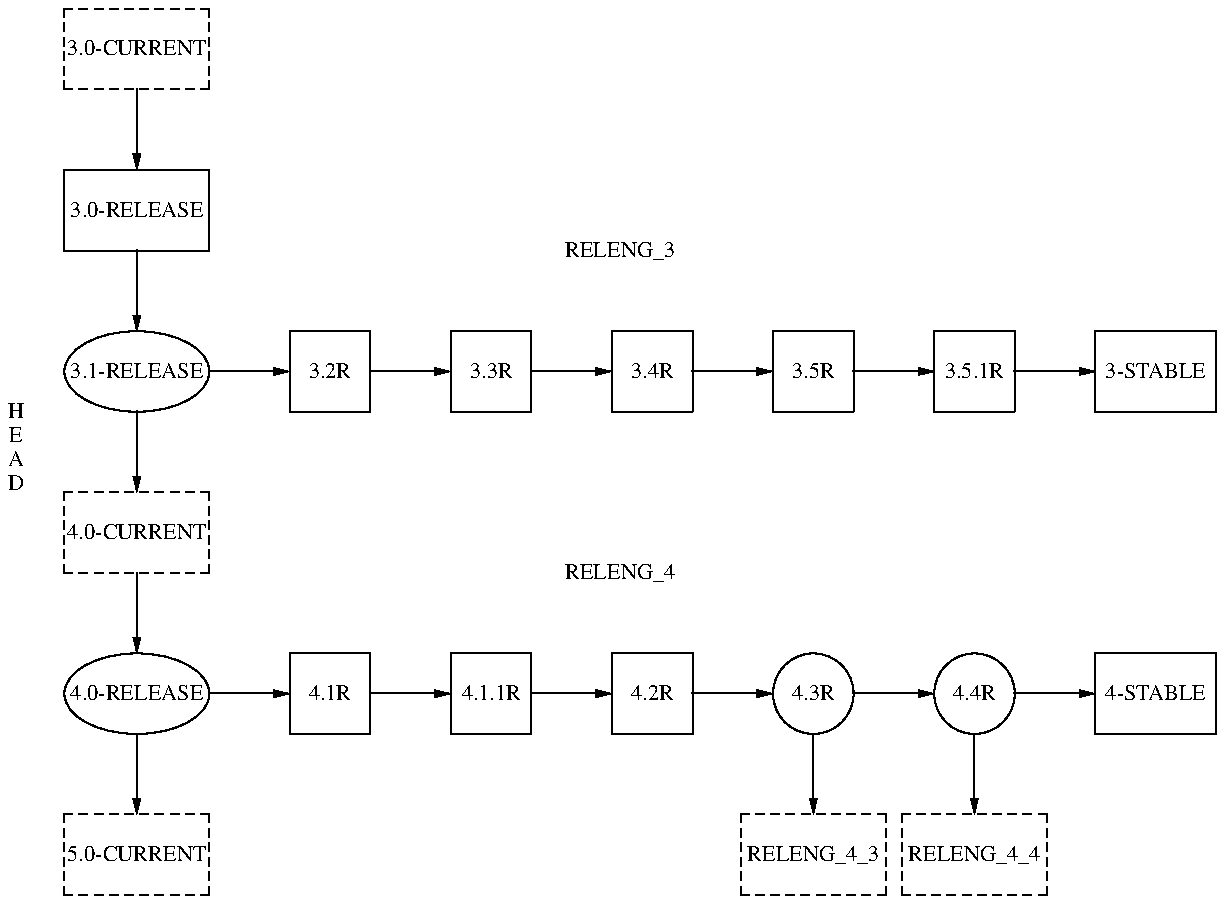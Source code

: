.\" -*- nroff -*-
.\" $FreeBSD$

.PS 6

HEAD_3:
	box width .9 "\s-23.0-CURRENT\s+2" dashed

	line -> down from HEAD_3.s
RELENG_3_0_0_RELEASE:
	box width .9 "\s-23.0-RELEASE\s+2"
	move right 3
	"\s-2RELENG_3\s+2"

	line -> down from RELENG_3_0_0_RELEASE.s
RELENG_3_1_0_RELEASE:
	ellipse width .9 "\s-23.1-RELEASE\s+2"
	move left .75
	"\s-2H\s+2"
	move down .15
	"\s-2E\s+2"
	move down .15
	"\s-2A\s+2"
	move down .15
	"\s-2D\s+2"

	line -> right from RELENG_3_1_0_RELEASE.e
RELENG_3_2_0_RELEASE:
	box width .5 "\s-23.2R\s+2"

	line -> right from RELENG_3_2_0_RELEASE.e
RELENG_3_3_0_RELEASE:
	box width .5 "\s-23.3R\s+2"

	line -> right from RELENG_3_3_0_RELEASE.e
RELENG_3_4_0_RELEASE:
	box width .5 "\s-23.4R\s+2"

	line -> right from RELENG_3_4_0_RELEASE.e
RELENG_3_5_0_RELEASE:
	box width .5 "\s-23.5R\s+2"

	line -> right from RELENG_3_5_0_RELEASE.e
RELENG_3_5_1_RELEASE:
	box width .5 "\s-23.5.1R\s+2"

	line -> right from RELENG_3_5_1_RELEASE.e
RELENG_3:
	box "\s-23-STABLE\s+2"

	line -> down from RELENG_3_1_0_RELEASE.s
HEAD_4:
	box width .9 "\s-24.0-CURRENT\s+2" dashed
	move right 3
	"\s-2RELENG_4\s+2"

	line -> down from HEAD_4.s
RELENG_4_0_0_RELEASE:
	ellipse width .9 "\s-24.0-RELEASE\s+2"

	line -> right from RELENG_4_0_0_RELEASE.e
RELENG_4_1_0_RELEASE:
	box width .5 "\s-24.1R\s+2"

	line -> right from RELENG_4_1_0_RELEASE.e
RELENG_4_1_1_RELEASE:
	box width .5 "\s-24.1.1R\s+2"

	line -> right from RELENG_4_1_1_RELEASE.e
RELENG_4_2_0_RELEASE:
	box width .5 "\s-24.2R\s+2"

	line -> right from RELENG_4_2_0_RELEASE.e
RELENG_4_3_0_RELEASE:
	ellipse width .5 "\s-24.3R\s+2"

	line -> down from RELENG_4_3_0_RELEASE.s
RELENG_4_3:
	box width .9 "\s-2RELENG_4_3\s+2" dashed

	line -> right from RELENG_4_3_0_RELEASE.e
RELENG_4_4_0_RELEASE:
	ellipse width .5 "\s-24.4R\s+2"

	line -> down from RELENG_4_4_0_RELEASE.s
RELENG_4_4:
	box width .9 "\s-2RELENG_4_4\s+2" dashed

	line -> right from RELENG_4_4_0_RELEASE.e
RELENG_4:box "\s-24-STABLE\s+2"

	line -> down from RELENG_4_0_0_RELEASE.s
HEAD_5:
	box width .9 "\s-25.0-CURRENT\s+2" dashed

.PE
